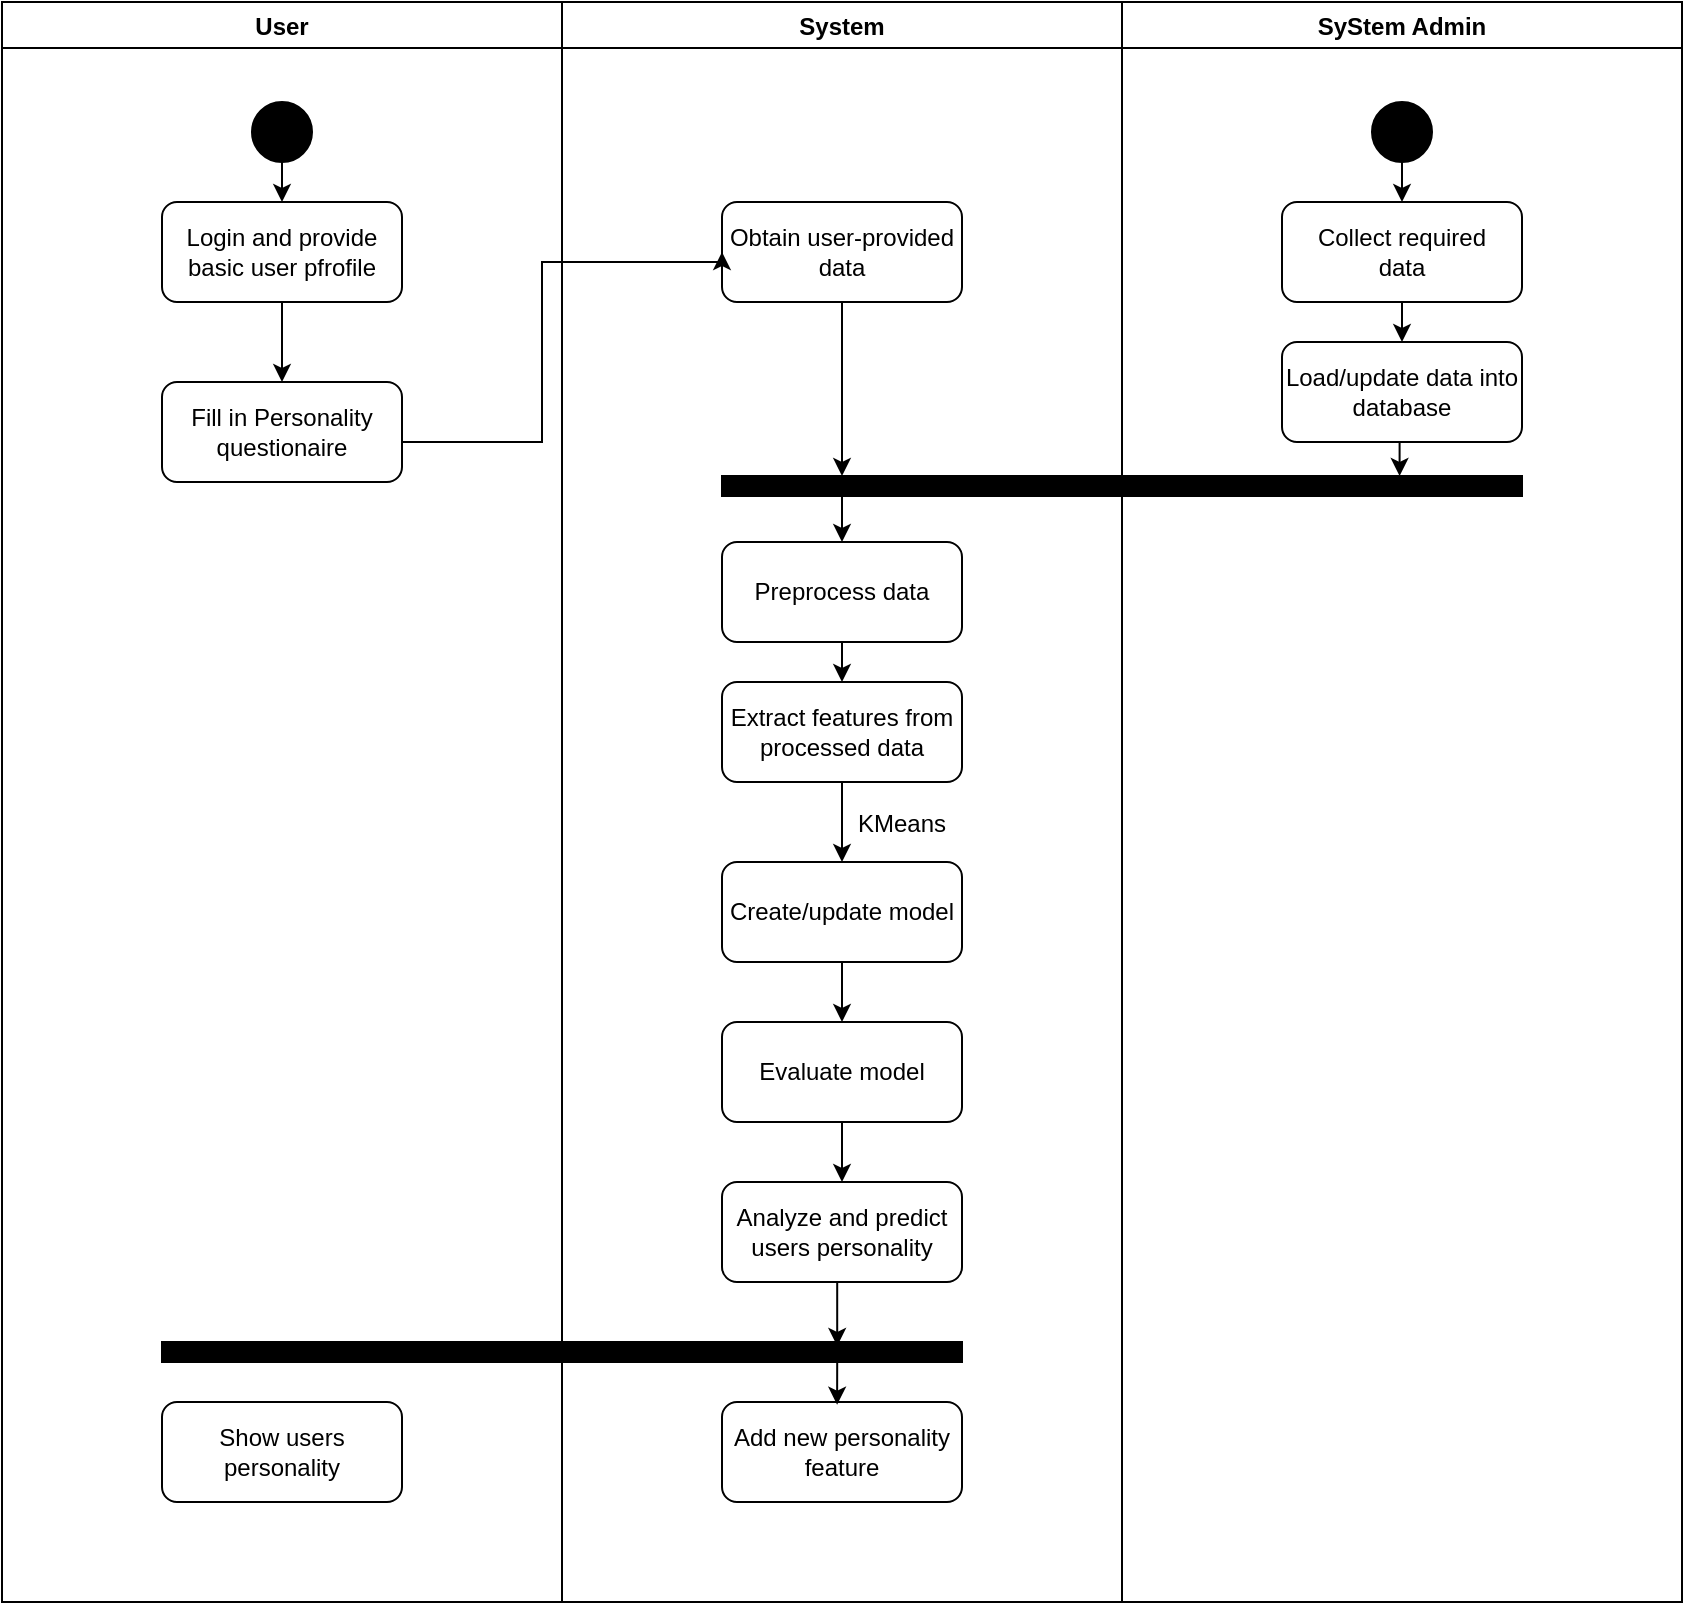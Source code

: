 <mxfile version="20.4.0" type="github">
  <diagram id="9wN0dKwCbyhMYcGL-Tr_" name="Page-1">
    <mxGraphModel dx="569" dy="505" grid="1" gridSize="10" guides="1" tooltips="1" connect="1" arrows="1" fold="1" page="1" pageScale="1" pageWidth="850" pageHeight="1100" math="0" shadow="0">
      <root>
        <mxCell id="0" />
        <mxCell id="1" parent="0" />
        <mxCell id="MDP4NH8N46IhiBC8FI1W-1" value="User" style="swimlane;" vertex="1" parent="1">
          <mxGeometry x="80" y="160" width="280" height="800" as="geometry" />
        </mxCell>
        <mxCell id="MDP4NH8N46IhiBC8FI1W-10" style="edgeStyle=orthogonalEdgeStyle;rounded=0;orthogonalLoop=1;jettySize=auto;html=1;exitX=0.5;exitY=1;exitDx=0;exitDy=0;entryX=0.5;entryY=0;entryDx=0;entryDy=0;" edge="1" parent="MDP4NH8N46IhiBC8FI1W-1" source="MDP4NH8N46IhiBC8FI1W-4" target="MDP4NH8N46IhiBC8FI1W-7">
          <mxGeometry relative="1" as="geometry" />
        </mxCell>
        <mxCell id="MDP4NH8N46IhiBC8FI1W-4" value="&lt;div&gt;Login and provide&lt;/div&gt;&lt;div&gt;basic user pfrofile&lt;br&gt;&lt;/div&gt;" style="rounded=1;whiteSpace=wrap;html=1;" vertex="1" parent="MDP4NH8N46IhiBC8FI1W-1">
          <mxGeometry x="80" y="100" width="120" height="50" as="geometry" />
        </mxCell>
        <mxCell id="MDP4NH8N46IhiBC8FI1W-9" style="edgeStyle=orthogonalEdgeStyle;rounded=0;orthogonalLoop=1;jettySize=auto;html=1;exitX=0.5;exitY=1;exitDx=0;exitDy=0;entryX=0.5;entryY=0;entryDx=0;entryDy=0;" edge="1" parent="MDP4NH8N46IhiBC8FI1W-1" source="MDP4NH8N46IhiBC8FI1W-5" target="MDP4NH8N46IhiBC8FI1W-4">
          <mxGeometry relative="1" as="geometry" />
        </mxCell>
        <mxCell id="MDP4NH8N46IhiBC8FI1W-5" value="" style="ellipse;whiteSpace=wrap;html=1;aspect=fixed;fillColor=#000000;" vertex="1" parent="MDP4NH8N46IhiBC8FI1W-1">
          <mxGeometry x="125" y="50" width="30" height="30" as="geometry" />
        </mxCell>
        <mxCell id="MDP4NH8N46IhiBC8FI1W-7" value="&lt;div&gt;Fill in Personality &lt;br&gt;&lt;/div&gt;&lt;div&gt;questionaire&lt;br&gt;&lt;/div&gt;" style="rounded=1;whiteSpace=wrap;html=1;" vertex="1" parent="MDP4NH8N46IhiBC8FI1W-1">
          <mxGeometry x="80" y="190" width="120" height="50" as="geometry" />
        </mxCell>
        <mxCell id="MDP4NH8N46IhiBC8FI1W-35" value="" style="rounded=0;whiteSpace=wrap;html=1;fillColor=#000000;" vertex="1" parent="MDP4NH8N46IhiBC8FI1W-1">
          <mxGeometry x="80" y="670" width="400" height="10" as="geometry" />
        </mxCell>
        <mxCell id="MDP4NH8N46IhiBC8FI1W-39" value="Show users personality" style="rounded=1;whiteSpace=wrap;html=1;" vertex="1" parent="MDP4NH8N46IhiBC8FI1W-1">
          <mxGeometry x="80" y="700" width="120" height="50" as="geometry" />
        </mxCell>
        <mxCell id="MDP4NH8N46IhiBC8FI1W-2" value="System" style="swimlane;" vertex="1" parent="1">
          <mxGeometry x="360" y="160" width="280" height="800" as="geometry" />
        </mxCell>
        <mxCell id="MDP4NH8N46IhiBC8FI1W-24" style="edgeStyle=orthogonalEdgeStyle;rounded=0;orthogonalLoop=1;jettySize=auto;html=1;exitX=0.5;exitY=1;exitDx=0;exitDy=0;entryX=0.15;entryY=0;entryDx=0;entryDy=0;entryPerimeter=0;" edge="1" parent="MDP4NH8N46IhiBC8FI1W-2" source="MDP4NH8N46IhiBC8FI1W-6" target="MDP4NH8N46IhiBC8FI1W-20">
          <mxGeometry relative="1" as="geometry" />
        </mxCell>
        <mxCell id="MDP4NH8N46IhiBC8FI1W-6" value="&lt;div&gt;Obtain user-provided&lt;/div&gt;&lt;div&gt;data&lt;br&gt;&lt;/div&gt;" style="rounded=1;whiteSpace=wrap;html=1;" vertex="1" parent="MDP4NH8N46IhiBC8FI1W-2">
          <mxGeometry x="80" y="100" width="120" height="50" as="geometry" />
        </mxCell>
        <mxCell id="MDP4NH8N46IhiBC8FI1W-28" style="edgeStyle=orthogonalEdgeStyle;rounded=0;orthogonalLoop=1;jettySize=auto;html=1;exitX=0.5;exitY=1;exitDx=0;exitDy=0;entryX=0.5;entryY=0;entryDx=0;entryDy=0;" edge="1" parent="MDP4NH8N46IhiBC8FI1W-2" source="MDP4NH8N46IhiBC8FI1W-20" target="MDP4NH8N46IhiBC8FI1W-25">
          <mxGeometry relative="1" as="geometry">
            <Array as="points">
              <mxPoint x="140" y="247" />
            </Array>
          </mxGeometry>
        </mxCell>
        <mxCell id="MDP4NH8N46IhiBC8FI1W-20" value="" style="rounded=0;whiteSpace=wrap;html=1;fillColor=#000000;" vertex="1" parent="MDP4NH8N46IhiBC8FI1W-2">
          <mxGeometry x="80" y="237" width="400" height="10" as="geometry" />
        </mxCell>
        <mxCell id="MDP4NH8N46IhiBC8FI1W-27" style="edgeStyle=orthogonalEdgeStyle;rounded=0;orthogonalLoop=1;jettySize=auto;html=1;exitX=0.5;exitY=1;exitDx=0;exitDy=0;entryX=0.5;entryY=0;entryDx=0;entryDy=0;" edge="1" parent="MDP4NH8N46IhiBC8FI1W-2" source="MDP4NH8N46IhiBC8FI1W-25" target="MDP4NH8N46IhiBC8FI1W-26">
          <mxGeometry relative="1" as="geometry" />
        </mxCell>
        <mxCell id="MDP4NH8N46IhiBC8FI1W-25" value="Preprocess data" style="rounded=1;whiteSpace=wrap;html=1;" vertex="1" parent="MDP4NH8N46IhiBC8FI1W-2">
          <mxGeometry x="80" y="270" width="120" height="50" as="geometry" />
        </mxCell>
        <mxCell id="MDP4NH8N46IhiBC8FI1W-30" style="edgeStyle=orthogonalEdgeStyle;rounded=0;orthogonalLoop=1;jettySize=auto;html=1;exitX=0.5;exitY=1;exitDx=0;exitDy=0;entryX=0.5;entryY=0;entryDx=0;entryDy=0;" edge="1" parent="MDP4NH8N46IhiBC8FI1W-2" source="MDP4NH8N46IhiBC8FI1W-26" target="MDP4NH8N46IhiBC8FI1W-29">
          <mxGeometry relative="1" as="geometry" />
        </mxCell>
        <mxCell id="MDP4NH8N46IhiBC8FI1W-26" value="Extract features from processed data" style="rounded=1;whiteSpace=wrap;html=1;" vertex="1" parent="MDP4NH8N46IhiBC8FI1W-2">
          <mxGeometry x="80" y="340" width="120" height="50" as="geometry" />
        </mxCell>
        <mxCell id="MDP4NH8N46IhiBC8FI1W-36" style="edgeStyle=orthogonalEdgeStyle;rounded=0;orthogonalLoop=1;jettySize=auto;html=1;exitX=0.5;exitY=1;exitDx=0;exitDy=0;entryX=0.5;entryY=0;entryDx=0;entryDy=0;" edge="1" parent="MDP4NH8N46IhiBC8FI1W-2" source="MDP4NH8N46IhiBC8FI1W-29" target="MDP4NH8N46IhiBC8FI1W-32">
          <mxGeometry relative="1" as="geometry" />
        </mxCell>
        <mxCell id="MDP4NH8N46IhiBC8FI1W-29" value="Create/update model" style="rounded=1;whiteSpace=wrap;html=1;" vertex="1" parent="MDP4NH8N46IhiBC8FI1W-2">
          <mxGeometry x="80" y="430" width="120" height="50" as="geometry" />
        </mxCell>
        <mxCell id="MDP4NH8N46IhiBC8FI1W-31" value="KMeans" style="text;html=1;strokeColor=none;fillColor=none;align=center;verticalAlign=middle;whiteSpace=wrap;rounded=0;" vertex="1" parent="MDP4NH8N46IhiBC8FI1W-2">
          <mxGeometry x="140" y="396" width="60" height="30" as="geometry" />
        </mxCell>
        <mxCell id="MDP4NH8N46IhiBC8FI1W-37" style="edgeStyle=orthogonalEdgeStyle;rounded=0;orthogonalLoop=1;jettySize=auto;html=1;exitX=0.5;exitY=1;exitDx=0;exitDy=0;entryX=0.5;entryY=0;entryDx=0;entryDy=0;" edge="1" parent="MDP4NH8N46IhiBC8FI1W-2" source="MDP4NH8N46IhiBC8FI1W-32" target="MDP4NH8N46IhiBC8FI1W-34">
          <mxGeometry relative="1" as="geometry" />
        </mxCell>
        <mxCell id="MDP4NH8N46IhiBC8FI1W-32" value="Evaluate model" style="rounded=1;whiteSpace=wrap;html=1;" vertex="1" parent="MDP4NH8N46IhiBC8FI1W-2">
          <mxGeometry x="80" y="510" width="120" height="50" as="geometry" />
        </mxCell>
        <mxCell id="MDP4NH8N46IhiBC8FI1W-34" value="Analyze and predict users personality" style="rounded=1;whiteSpace=wrap;html=1;" vertex="1" parent="MDP4NH8N46IhiBC8FI1W-2">
          <mxGeometry x="80" y="590" width="120" height="50" as="geometry" />
        </mxCell>
        <mxCell id="MDP4NH8N46IhiBC8FI1W-40" value="Add new personality feature" style="rounded=1;whiteSpace=wrap;html=1;" vertex="1" parent="MDP4NH8N46IhiBC8FI1W-2">
          <mxGeometry x="80" y="700" width="120" height="50" as="geometry" />
        </mxCell>
        <mxCell id="MDP4NH8N46IhiBC8FI1W-3" value="SyStem Admin" style="swimlane;" vertex="1" parent="1">
          <mxGeometry x="640" y="160" width="280" height="800" as="geometry" />
        </mxCell>
        <mxCell id="MDP4NH8N46IhiBC8FI1W-19" style="edgeStyle=orthogonalEdgeStyle;rounded=0;orthogonalLoop=1;jettySize=auto;html=1;exitX=0.5;exitY=1;exitDx=0;exitDy=0;entryX=0.5;entryY=0;entryDx=0;entryDy=0;" edge="1" parent="MDP4NH8N46IhiBC8FI1W-3" source="MDP4NH8N46IhiBC8FI1W-11" target="MDP4NH8N46IhiBC8FI1W-18">
          <mxGeometry relative="1" as="geometry" />
        </mxCell>
        <mxCell id="MDP4NH8N46IhiBC8FI1W-11" value="&lt;div&gt;Collect required&lt;/div&gt;&lt;div&gt;data&lt;br&gt;&lt;/div&gt;" style="rounded=1;whiteSpace=wrap;html=1;" vertex="1" parent="MDP4NH8N46IhiBC8FI1W-3">
          <mxGeometry x="80" y="100" width="120" height="50" as="geometry" />
        </mxCell>
        <mxCell id="MDP4NH8N46IhiBC8FI1W-13" style="edgeStyle=orthogonalEdgeStyle;rounded=0;orthogonalLoop=1;jettySize=auto;html=1;exitX=0.5;exitY=1;exitDx=0;exitDy=0;entryX=0.5;entryY=0;entryDx=0;entryDy=0;" edge="1" parent="MDP4NH8N46IhiBC8FI1W-3" source="MDP4NH8N46IhiBC8FI1W-12" target="MDP4NH8N46IhiBC8FI1W-11">
          <mxGeometry relative="1" as="geometry" />
        </mxCell>
        <mxCell id="MDP4NH8N46IhiBC8FI1W-12" value="" style="ellipse;whiteSpace=wrap;html=1;aspect=fixed;fillColor=#000000;" vertex="1" parent="MDP4NH8N46IhiBC8FI1W-3">
          <mxGeometry x="125" y="50" width="30" height="30" as="geometry" />
        </mxCell>
        <mxCell id="MDP4NH8N46IhiBC8FI1W-18" value="Load/update data into database" style="rounded=1;whiteSpace=wrap;html=1;" vertex="1" parent="MDP4NH8N46IhiBC8FI1W-3">
          <mxGeometry x="80" y="170" width="120" height="50" as="geometry" />
        </mxCell>
        <mxCell id="MDP4NH8N46IhiBC8FI1W-8" style="edgeStyle=orthogonalEdgeStyle;rounded=0;orthogonalLoop=1;jettySize=auto;html=1;entryX=0;entryY=0.5;entryDx=0;entryDy=0;" edge="1" parent="1" source="MDP4NH8N46IhiBC8FI1W-7" target="MDP4NH8N46IhiBC8FI1W-6">
          <mxGeometry relative="1" as="geometry">
            <Array as="points">
              <mxPoint x="350" y="380" />
              <mxPoint x="350" y="290" />
            </Array>
          </mxGeometry>
        </mxCell>
        <mxCell id="MDP4NH8N46IhiBC8FI1W-23" style="edgeStyle=orthogonalEdgeStyle;rounded=0;orthogonalLoop=1;jettySize=auto;html=1;exitX=0.5;exitY=1;exitDx=0;exitDy=0;entryX=0.847;entryY=0;entryDx=0;entryDy=0;entryPerimeter=0;" edge="1" parent="1" source="MDP4NH8N46IhiBC8FI1W-18" target="MDP4NH8N46IhiBC8FI1W-20">
          <mxGeometry relative="1" as="geometry" />
        </mxCell>
        <mxCell id="MDP4NH8N46IhiBC8FI1W-38" style="edgeStyle=orthogonalEdgeStyle;rounded=0;orthogonalLoop=1;jettySize=auto;html=1;exitX=0.5;exitY=1;exitDx=0;exitDy=0;entryX=0.844;entryY=0.2;entryDx=0;entryDy=0;entryPerimeter=0;" edge="1" parent="1" source="MDP4NH8N46IhiBC8FI1W-34" target="MDP4NH8N46IhiBC8FI1W-35">
          <mxGeometry relative="1" as="geometry" />
        </mxCell>
        <mxCell id="MDP4NH8N46IhiBC8FI1W-42" style="edgeStyle=orthogonalEdgeStyle;rounded=0;orthogonalLoop=1;jettySize=auto;html=1;exitX=0.75;exitY=1;exitDx=0;exitDy=0;entryX=0.438;entryY=0.027;entryDx=0;entryDy=0;entryPerimeter=0;" edge="1" parent="1">
          <mxGeometry relative="1" as="geometry">
            <mxPoint x="465" y="840" as="sourcePoint" />
            <mxPoint x="497.56" y="861.35" as="targetPoint" />
          </mxGeometry>
        </mxCell>
      </root>
    </mxGraphModel>
  </diagram>
</mxfile>
